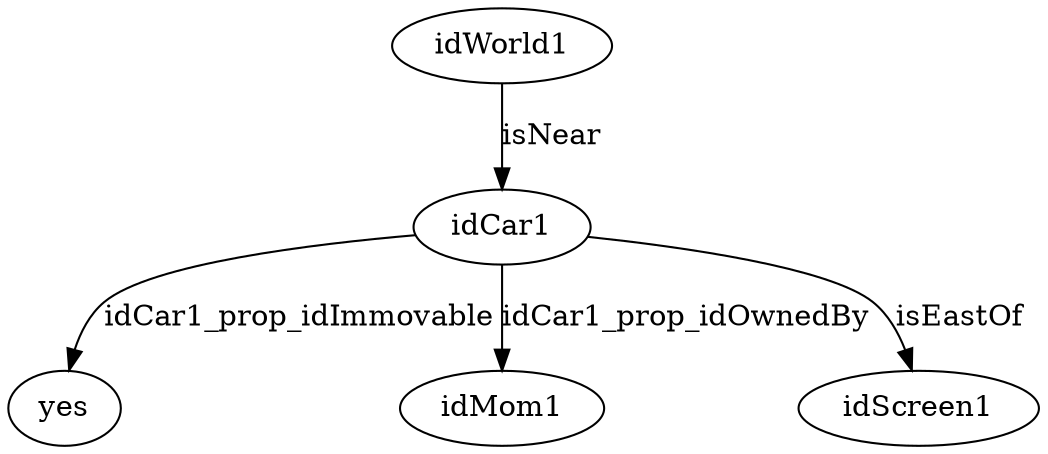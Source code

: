 strict digraph  {
idWorld1 [node_type=entity_node, root=root];
idCar1;
yes;
idMom1;
idScreen1;
idWorld1 -> idCar1  [edge_type=relationship, label=isNear];
idCar1 -> yes  [edge_type=property, label=idCar1_prop_idImmovable];
idCar1 -> idMom1  [edge_type=property, label=idCar1_prop_idOwnedBy];
idCar1 -> idScreen1  [edge_type=relationship, label=isEastOf];
}
